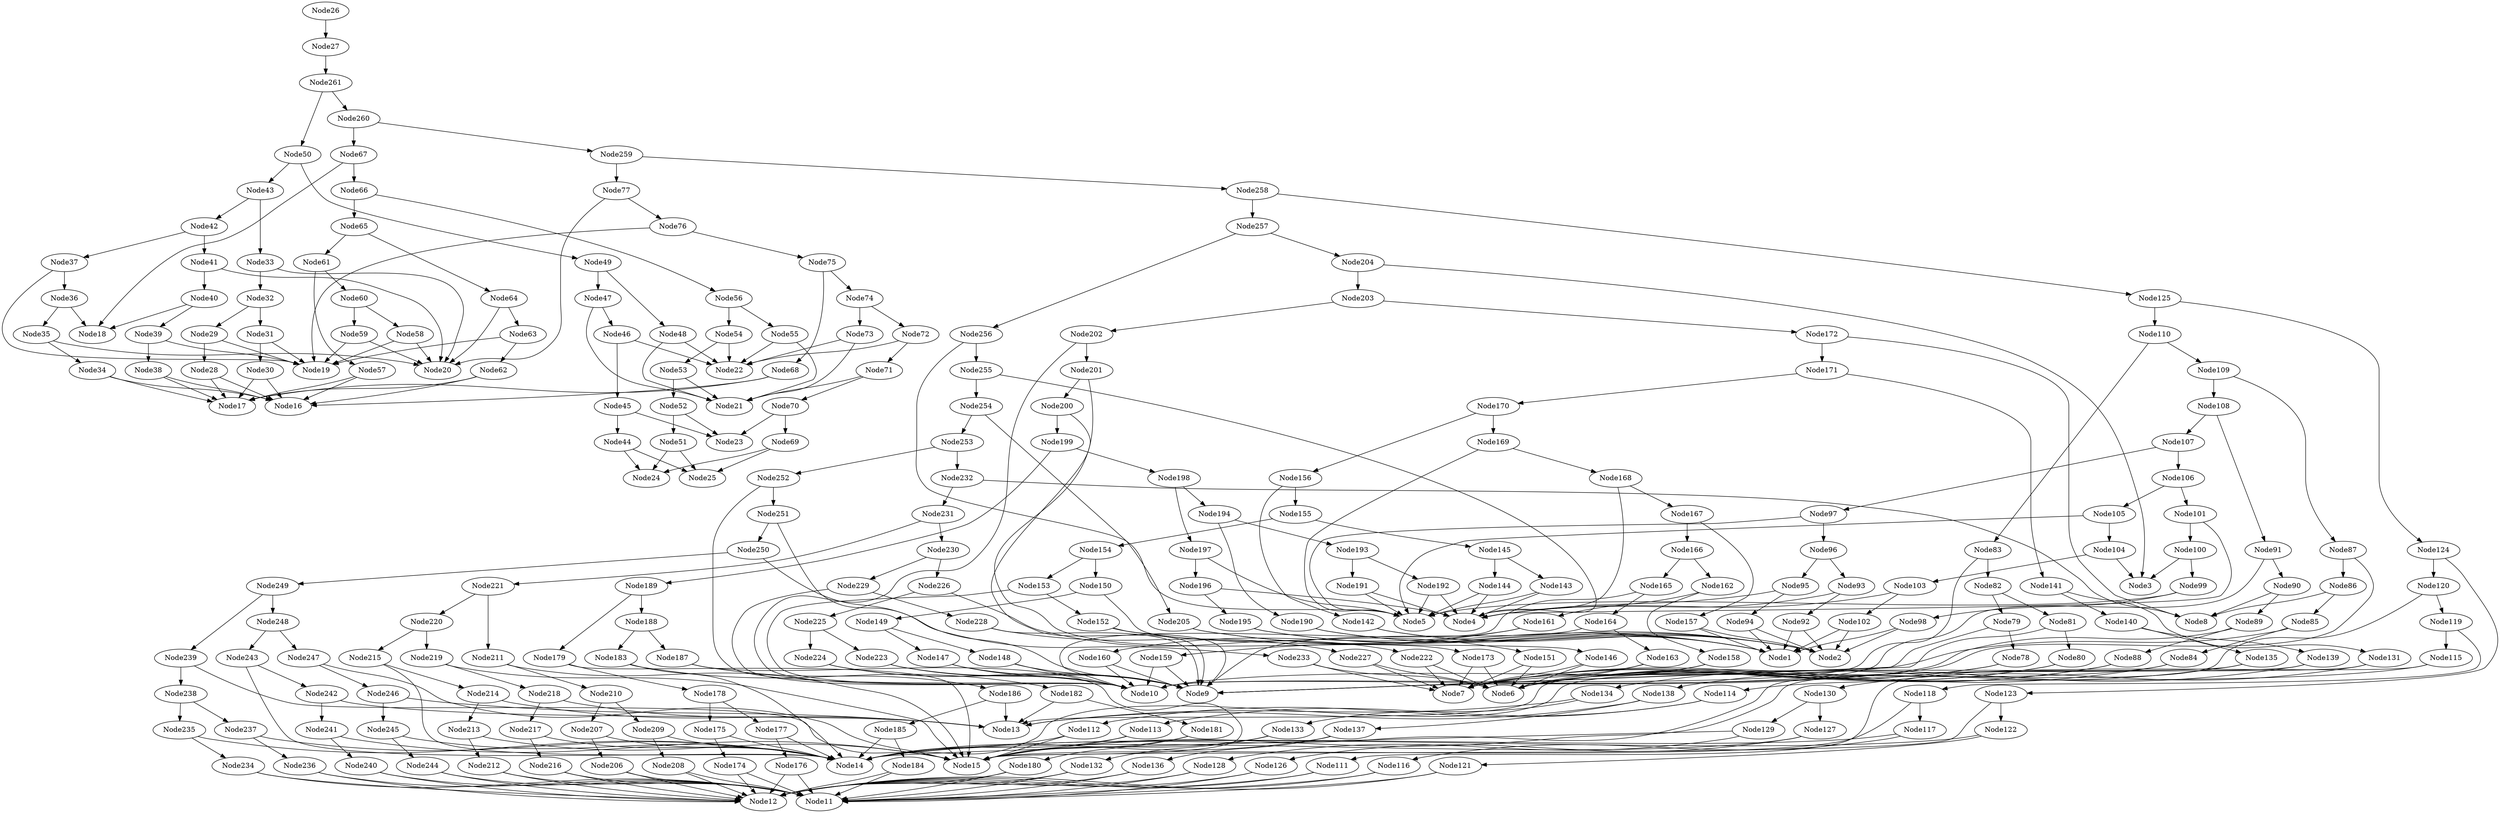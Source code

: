 # Network structure generated by ABC

digraph network {
Node26 -> Node27 [style = solid];
Node27 -> Node261 [style = solid];
Node28 -> Node17 [style = solid];
Node28 -> Node16 [style = solid];
Node29 -> Node19 [style = solid];
Node29 -> Node28 [style = solid];
Node30 -> Node17 [style = solid];
Node30 -> Node16 [style = solid];
Node31 -> Node19 [style = solid];
Node31 -> Node30 [style = solid];
Node32 -> Node29 [style = solid];
Node32 -> Node31 [style = solid];
Node33 -> Node20 [style = solid];
Node33 -> Node32 [style = solid];
Node34 -> Node17 [style = solid];
Node34 -> Node16 [style = solid];
Node35 -> Node20 [style = solid];
Node35 -> Node34 [style = solid];
Node36 -> Node18 [style = solid];
Node36 -> Node35 [style = solid];
Node37 -> Node19 [style = solid];
Node37 -> Node36 [style = solid];
Node38 -> Node17 [style = solid];
Node38 -> Node16 [style = solid];
Node39 -> Node19 [style = solid];
Node39 -> Node38 [style = solid];
Node40 -> Node18 [style = solid];
Node40 -> Node39 [style = solid];
Node41 -> Node20 [style = solid];
Node41 -> Node40 [style = solid];
Node42 -> Node37 [style = solid];
Node42 -> Node41 [style = solid];
Node43 -> Node33 [style = solid];
Node43 -> Node42 [style = solid];
Node44 -> Node24 [style = solid];
Node44 -> Node25 [style = solid];
Node45 -> Node23 [style = solid];
Node45 -> Node44 [style = solid];
Node46 -> Node22 [style = solid];
Node46 -> Node45 [style = solid];
Node47 -> Node21 [style = solid];
Node47 -> Node46 [style = solid];
Node48 -> Node21 [style = solid];
Node48 -> Node22 [style = solid];
Node49 -> Node47 [style = solid];
Node49 -> Node48 [style = solid];
Node50 -> Node43 [style = solid];
Node50 -> Node49 [style = solid];
Node51 -> Node24 [style = solid];
Node51 -> Node25 [style = solid];
Node52 -> Node23 [style = solid];
Node52 -> Node51 [style = solid];
Node53 -> Node21 [style = solid];
Node53 -> Node52 [style = solid];
Node54 -> Node22 [style = solid];
Node54 -> Node53 [style = solid];
Node55 -> Node21 [style = solid];
Node55 -> Node22 [style = solid];
Node56 -> Node54 [style = solid];
Node56 -> Node55 [style = solid];
Node57 -> Node17 [style = solid];
Node57 -> Node16 [style = solid];
Node58 -> Node20 [style = solid];
Node58 -> Node19 [style = solid];
Node59 -> Node20 [style = solid];
Node59 -> Node19 [style = solid];
Node60 -> Node58 [style = solid];
Node60 -> Node59 [style = solid];
Node61 -> Node57 [style = solid];
Node61 -> Node60 [style = solid];
Node62 -> Node17 [style = solid];
Node62 -> Node16 [style = solid];
Node63 -> Node19 [style = solid];
Node63 -> Node62 [style = solid];
Node64 -> Node20 [style = solid];
Node64 -> Node63 [style = solid];
Node65 -> Node61 [style = solid];
Node65 -> Node64 [style = solid];
Node66 -> Node56 [style = solid];
Node66 -> Node65 [style = solid];
Node67 -> Node18 [style = solid];
Node67 -> Node66 [style = solid];
Node68 -> Node17 [style = solid];
Node68 -> Node16 [style = solid];
Node69 -> Node24 [style = solid];
Node69 -> Node25 [style = solid];
Node70 -> Node23 [style = solid];
Node70 -> Node69 [style = solid];
Node71 -> Node21 [style = solid];
Node71 -> Node70 [style = solid];
Node72 -> Node22 [style = solid];
Node72 -> Node71 [style = solid];
Node73 -> Node21 [style = solid];
Node73 -> Node22 [style = solid];
Node74 -> Node72 [style = solid];
Node74 -> Node73 [style = solid];
Node75 -> Node68 [style = solid];
Node75 -> Node74 [style = solid];
Node76 -> Node19 [style = solid];
Node76 -> Node75 [style = solid];
Node77 -> Node20 [style = solid];
Node77 -> Node76 [style = solid];
Node78 -> Node7 [style = solid];
Node78 -> Node6 [style = solid];
Node79 -> Node9 [style = solid];
Node79 -> Node78 [style = solid];
Node80 -> Node7 [style = solid];
Node80 -> Node6 [style = solid];
Node81 -> Node9 [style = solid];
Node81 -> Node80 [style = solid];
Node82 -> Node79 [style = solid];
Node82 -> Node81 [style = solid];
Node83 -> Node10 [style = solid];
Node83 -> Node82 [style = solid];
Node84 -> Node7 [style = solid];
Node84 -> Node6 [style = solid];
Node85 -> Node10 [style = solid];
Node85 -> Node84 [style = solid];
Node86 -> Node8 [style = solid];
Node86 -> Node85 [style = solid];
Node87 -> Node9 [style = solid];
Node87 -> Node86 [style = solid];
Node88 -> Node7 [style = solid];
Node88 -> Node6 [style = solid];
Node89 -> Node9 [style = solid];
Node89 -> Node88 [style = solid];
Node90 -> Node8 [style = solid];
Node90 -> Node89 [style = solid];
Node91 -> Node10 [style = solid];
Node91 -> Node90 [style = solid];
Node92 -> Node2 [style = solid];
Node92 -> Node1 [style = solid];
Node93 -> Node4 [style = solid];
Node93 -> Node92 [style = solid];
Node94 -> Node2 [style = solid];
Node94 -> Node1 [style = solid];
Node95 -> Node4 [style = solid];
Node95 -> Node94 [style = solid];
Node96 -> Node93 [style = solid];
Node96 -> Node95 [style = solid];
Node97 -> Node5 [style = solid];
Node97 -> Node96 [style = solid];
Node98 -> Node2 [style = solid];
Node98 -> Node1 [style = solid];
Node99 -> Node5 [style = solid];
Node99 -> Node98 [style = solid];
Node100 -> Node3 [style = solid];
Node100 -> Node99 [style = solid];
Node101 -> Node4 [style = solid];
Node101 -> Node100 [style = solid];
Node102 -> Node2 [style = solid];
Node102 -> Node1 [style = solid];
Node103 -> Node4 [style = solid];
Node103 -> Node102 [style = solid];
Node104 -> Node3 [style = solid];
Node104 -> Node103 [style = solid];
Node105 -> Node5 [style = solid];
Node105 -> Node104 [style = solid];
Node106 -> Node101 [style = solid];
Node106 -> Node105 [style = solid];
Node107 -> Node97 [style = solid];
Node107 -> Node106 [style = solid];
Node108 -> Node91 [style = solid];
Node108 -> Node107 [style = solid];
Node109 -> Node87 [style = solid];
Node109 -> Node108 [style = solid];
Node110 -> Node83 [style = solid];
Node110 -> Node109 [style = solid];
Node111 -> Node12 [style = solid];
Node111 -> Node11 [style = solid];
Node112 -> Node15 [style = solid];
Node112 -> Node14 [style = solid];
Node113 -> Node15 [style = solid];
Node113 -> Node14 [style = solid];
Node114 -> Node112 [style = solid];
Node114 -> Node113 [style = solid];
Node115 -> Node111 [style = solid];
Node115 -> Node114 [style = solid];
Node116 -> Node12 [style = solid];
Node116 -> Node11 [style = solid];
Node117 -> Node14 [style = solid];
Node117 -> Node116 [style = solid];
Node118 -> Node15 [style = solid];
Node118 -> Node117 [style = solid];
Node119 -> Node115 [style = solid];
Node119 -> Node118 [style = solid];
Node120 -> Node13 [style = solid];
Node120 -> Node119 [style = solid];
Node121 -> Node12 [style = solid];
Node121 -> Node11 [style = solid];
Node122 -> Node14 [style = solid];
Node122 -> Node121 [style = solid];
Node123 -> Node15 [style = solid];
Node123 -> Node122 [style = solid];
Node124 -> Node120 [style = solid];
Node124 -> Node123 [style = solid];
Node125 -> Node110 [style = solid];
Node125 -> Node124 [style = solid];
Node126 -> Node12 [style = solid];
Node126 -> Node11 [style = solid];
Node127 -> Node14 [style = solid];
Node127 -> Node126 [style = solid];
Node128 -> Node12 [style = solid];
Node128 -> Node11 [style = solid];
Node129 -> Node14 [style = solid];
Node129 -> Node128 [style = solid];
Node130 -> Node127 [style = solid];
Node130 -> Node129 [style = solid];
Node131 -> Node15 [style = solid];
Node131 -> Node130 [style = solid];
Node132 -> Node12 [style = solid];
Node132 -> Node11 [style = solid];
Node133 -> Node15 [style = solid];
Node133 -> Node132 [style = solid];
Node134 -> Node13 [style = solid];
Node134 -> Node133 [style = solid];
Node135 -> Node14 [style = solid];
Node135 -> Node134 [style = solid];
Node136 -> Node12 [style = solid];
Node136 -> Node11 [style = solid];
Node137 -> Node14 [style = solid];
Node137 -> Node136 [style = solid];
Node138 -> Node13 [style = solid];
Node138 -> Node137 [style = solid];
Node139 -> Node15 [style = solid];
Node139 -> Node138 [style = solid];
Node140 -> Node135 [style = solid];
Node140 -> Node139 [style = solid];
Node141 -> Node131 [style = solid];
Node141 -> Node140 [style = solid];
Node142 -> Node2 [style = solid];
Node142 -> Node1 [style = solid];
Node143 -> Node5 [style = solid];
Node143 -> Node4 [style = solid];
Node144 -> Node5 [style = solid];
Node144 -> Node4 [style = solid];
Node145 -> Node143 [style = solid];
Node145 -> Node144 [style = solid];
Node146 -> Node7 [style = solid];
Node146 -> Node6 [style = solid];
Node147 -> Node10 [style = solid];
Node147 -> Node9 [style = solid];
Node148 -> Node10 [style = solid];
Node148 -> Node9 [style = solid];
Node149 -> Node147 [style = solid];
Node149 -> Node148 [style = solid];
Node150 -> Node146 [style = solid];
Node150 -> Node149 [style = solid];
Node151 -> Node7 [style = solid];
Node151 -> Node6 [style = solid];
Node152 -> Node9 [style = solid];
Node152 -> Node151 [style = solid];
Node153 -> Node10 [style = solid];
Node153 -> Node152 [style = solid];
Node154 -> Node150 [style = solid];
Node154 -> Node153 [style = solid];
Node155 -> Node145 [style = solid];
Node155 -> Node154 [style = solid];
Node156 -> Node142 [style = solid];
Node156 -> Node155 [style = solid];
Node157 -> Node2 [style = solid];
Node157 -> Node1 [style = solid];
Node158 -> Node7 [style = solid];
Node158 -> Node6 [style = solid];
Node159 -> Node10 [style = solid];
Node159 -> Node9 [style = solid];
Node160 -> Node10 [style = solid];
Node160 -> Node9 [style = solid];
Node161 -> Node159 [style = solid];
Node161 -> Node160 [style = solid];
Node162 -> Node158 [style = solid];
Node162 -> Node161 [style = solid];
Node163 -> Node7 [style = solid];
Node163 -> Node6 [style = solid];
Node164 -> Node9 [style = solid];
Node164 -> Node163 [style = solid];
Node165 -> Node10 [style = solid];
Node165 -> Node164 [style = solid];
Node166 -> Node162 [style = solid];
Node166 -> Node165 [style = solid];
Node167 -> Node157 [style = solid];
Node167 -> Node166 [style = solid];
Node168 -> Node4 [style = solid];
Node168 -> Node167 [style = solid];
Node169 -> Node5 [style = solid];
Node169 -> Node168 [style = solid];
Node170 -> Node156 [style = solid];
Node170 -> Node169 [style = solid];
Node171 -> Node141 [style = solid];
Node171 -> Node170 [style = solid];
Node172 -> Node8 [style = solid];
Node172 -> Node171 [style = solid];
Node173 -> Node7 [style = solid];
Node173 -> Node6 [style = solid];
Node174 -> Node12 [style = solid];
Node174 -> Node11 [style = solid];
Node175 -> Node14 [style = solid];
Node175 -> Node174 [style = solid];
Node176 -> Node12 [style = solid];
Node176 -> Node11 [style = solid];
Node177 -> Node14 [style = solid];
Node177 -> Node176 [style = solid];
Node178 -> Node175 [style = solid];
Node178 -> Node177 [style = solid];
Node179 -> Node15 [style = solid];
Node179 -> Node178 [style = solid];
Node180 -> Node12 [style = solid];
Node180 -> Node11 [style = solid];
Node181 -> Node15 [style = solid];
Node181 -> Node180 [style = solid];
Node182 -> Node13 [style = solid];
Node182 -> Node181 [style = solid];
Node183 -> Node14 [style = solid];
Node183 -> Node182 [style = solid];
Node184 -> Node12 [style = solid];
Node184 -> Node11 [style = solid];
Node185 -> Node14 [style = solid];
Node185 -> Node184 [style = solid];
Node186 -> Node13 [style = solid];
Node186 -> Node185 [style = solid];
Node187 -> Node15 [style = solid];
Node187 -> Node186 [style = solid];
Node188 -> Node183 [style = solid];
Node188 -> Node187 [style = solid];
Node189 -> Node179 [style = solid];
Node189 -> Node188 [style = solid];
Node190 -> Node2 [style = solid];
Node190 -> Node1 [style = solid];
Node191 -> Node5 [style = solid];
Node191 -> Node4 [style = solid];
Node192 -> Node5 [style = solid];
Node192 -> Node4 [style = solid];
Node193 -> Node191 [style = solid];
Node193 -> Node192 [style = solid];
Node194 -> Node190 [style = solid];
Node194 -> Node193 [style = solid];
Node195 -> Node2 [style = solid];
Node195 -> Node1 [style = solid];
Node196 -> Node4 [style = solid];
Node196 -> Node195 [style = solid];
Node197 -> Node5 [style = solid];
Node197 -> Node196 [style = solid];
Node198 -> Node194 [style = solid];
Node198 -> Node197 [style = solid];
Node199 -> Node189 [style = solid];
Node199 -> Node198 [style = solid];
Node200 -> Node173 [style = solid];
Node200 -> Node199 [style = solid];
Node201 -> Node9 [style = solid];
Node201 -> Node200 [style = solid];
Node202 -> Node10 [style = solid];
Node202 -> Node201 [style = solid];
Node203 -> Node172 [style = solid];
Node203 -> Node202 [style = solid];
Node204 -> Node3 [style = solid];
Node204 -> Node203 [style = solid];
Node205 -> Node2 [style = solid];
Node205 -> Node1 [style = solid];
Node206 -> Node12 [style = solid];
Node206 -> Node11 [style = solid];
Node207 -> Node14 [style = solid];
Node207 -> Node206 [style = solid];
Node208 -> Node12 [style = solid];
Node208 -> Node11 [style = solid];
Node209 -> Node14 [style = solid];
Node209 -> Node208 [style = solid];
Node210 -> Node207 [style = solid];
Node210 -> Node209 [style = solid];
Node211 -> Node15 [style = solid];
Node211 -> Node210 [style = solid];
Node212 -> Node12 [style = solid];
Node212 -> Node11 [style = solid];
Node213 -> Node15 [style = solid];
Node213 -> Node212 [style = solid];
Node214 -> Node13 [style = solid];
Node214 -> Node213 [style = solid];
Node215 -> Node14 [style = solid];
Node215 -> Node214 [style = solid];
Node216 -> Node12 [style = solid];
Node216 -> Node11 [style = solid];
Node217 -> Node14 [style = solid];
Node217 -> Node216 [style = solid];
Node218 -> Node13 [style = solid];
Node218 -> Node217 [style = solid];
Node219 -> Node15 [style = solid];
Node219 -> Node218 [style = solid];
Node220 -> Node215 [style = solid];
Node220 -> Node219 [style = solid];
Node221 -> Node211 [style = solid];
Node221 -> Node220 [style = solid];
Node222 -> Node7 [style = solid];
Node222 -> Node6 [style = solid];
Node223 -> Node10 [style = solid];
Node223 -> Node9 [style = solid];
Node224 -> Node10 [style = solid];
Node224 -> Node9 [style = solid];
Node225 -> Node223 [style = solid];
Node225 -> Node224 [style = solid];
Node226 -> Node222 [style = solid];
Node226 -> Node225 [style = solid];
Node227 -> Node7 [style = solid];
Node227 -> Node6 [style = solid];
Node228 -> Node9 [style = solid];
Node228 -> Node227 [style = solid];
Node229 -> Node10 [style = solid];
Node229 -> Node228 [style = solid];
Node230 -> Node226 [style = solid];
Node230 -> Node229 [style = solid];
Node231 -> Node221 [style = solid];
Node231 -> Node230 [style = solid];
Node232 -> Node8 [style = solid];
Node232 -> Node231 [style = solid];
Node233 -> Node7 [style = solid];
Node233 -> Node6 [style = solid];
Node234 -> Node12 [style = solid];
Node234 -> Node11 [style = solid];
Node235 -> Node14 [style = solid];
Node235 -> Node234 [style = solid];
Node236 -> Node12 [style = solid];
Node236 -> Node11 [style = solid];
Node237 -> Node14 [style = solid];
Node237 -> Node236 [style = solid];
Node238 -> Node235 [style = solid];
Node238 -> Node237 [style = solid];
Node239 -> Node15 [style = solid];
Node239 -> Node238 [style = solid];
Node240 -> Node12 [style = solid];
Node240 -> Node11 [style = solid];
Node241 -> Node15 [style = solid];
Node241 -> Node240 [style = solid];
Node242 -> Node13 [style = solid];
Node242 -> Node241 [style = solid];
Node243 -> Node14 [style = solid];
Node243 -> Node242 [style = solid];
Node244 -> Node12 [style = solid];
Node244 -> Node11 [style = solid];
Node245 -> Node14 [style = solid];
Node245 -> Node244 [style = solid];
Node246 -> Node13 [style = solid];
Node246 -> Node245 [style = solid];
Node247 -> Node15 [style = solid];
Node247 -> Node246 [style = solid];
Node248 -> Node243 [style = solid];
Node248 -> Node247 [style = solid];
Node249 -> Node239 [style = solid];
Node249 -> Node248 [style = solid];
Node250 -> Node233 [style = solid];
Node250 -> Node249 [style = solid];
Node251 -> Node9 [style = solid];
Node251 -> Node250 [style = solid];
Node252 -> Node10 [style = solid];
Node252 -> Node251 [style = solid];
Node253 -> Node232 [style = solid];
Node253 -> Node252 [style = solid];
Node254 -> Node205 [style = solid];
Node254 -> Node253 [style = solid];
Node255 -> Node4 [style = solid];
Node255 -> Node254 [style = solid];
Node256 -> Node5 [style = solid];
Node256 -> Node255 [style = solid];
Node257 -> Node204 [style = solid];
Node257 -> Node256 [style = solid];
Node258 -> Node125 [style = solid];
Node258 -> Node257 [style = solid];
Node259 -> Node77 [style = solid];
Node259 -> Node258 [style = solid];
Node260 -> Node67 [style = solid];
Node260 -> Node259 [style = solid];
Node261 -> Node50 [style = solid];
Node261 -> Node260 [style = solid];
}

